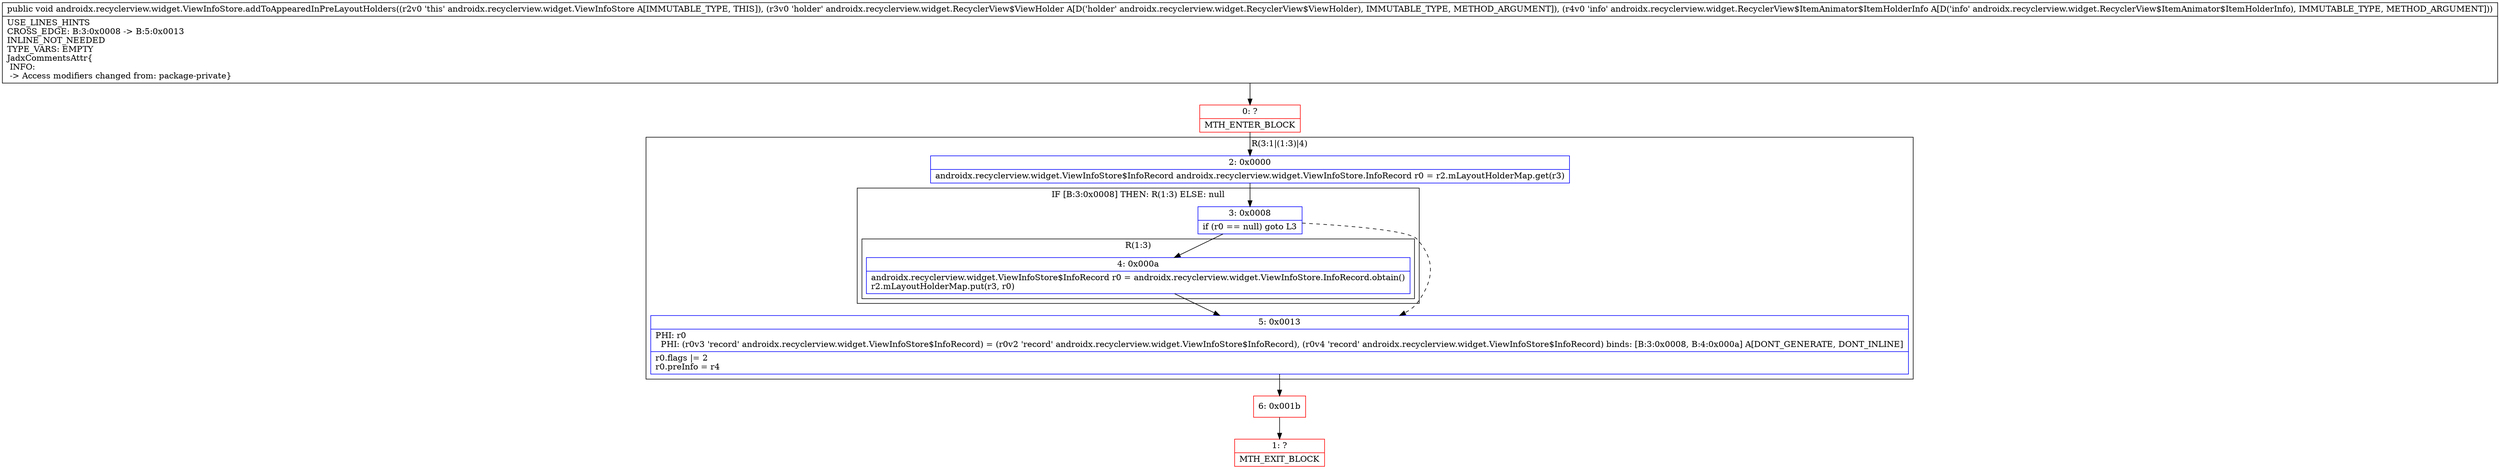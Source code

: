 digraph "CFG forandroidx.recyclerview.widget.ViewInfoStore.addToAppearedInPreLayoutHolders(Landroidx\/recyclerview\/widget\/RecyclerView$ViewHolder;Landroidx\/recyclerview\/widget\/RecyclerView$ItemAnimator$ItemHolderInfo;)V" {
subgraph cluster_Region_1949798682 {
label = "R(3:1|(1:3)|4)";
node [shape=record,color=blue];
Node_2 [shape=record,label="{2\:\ 0x0000|androidx.recyclerview.widget.ViewInfoStore$InfoRecord androidx.recyclerview.widget.ViewInfoStore.InfoRecord r0 = r2.mLayoutHolderMap.get(r3)\l}"];
subgraph cluster_IfRegion_1082449953 {
label = "IF [B:3:0x0008] THEN: R(1:3) ELSE: null";
node [shape=record,color=blue];
Node_3 [shape=record,label="{3\:\ 0x0008|if (r0 == null) goto L3\l}"];
subgraph cluster_Region_878815467 {
label = "R(1:3)";
node [shape=record,color=blue];
Node_4 [shape=record,label="{4\:\ 0x000a|androidx.recyclerview.widget.ViewInfoStore$InfoRecord r0 = androidx.recyclerview.widget.ViewInfoStore.InfoRecord.obtain()\lr2.mLayoutHolderMap.put(r3, r0)\l}"];
}
}
Node_5 [shape=record,label="{5\:\ 0x0013|PHI: r0 \l  PHI: (r0v3 'record' androidx.recyclerview.widget.ViewInfoStore$InfoRecord) = (r0v2 'record' androidx.recyclerview.widget.ViewInfoStore$InfoRecord), (r0v4 'record' androidx.recyclerview.widget.ViewInfoStore$InfoRecord) binds: [B:3:0x0008, B:4:0x000a] A[DONT_GENERATE, DONT_INLINE]\l|r0.flags \|= 2\lr0.preInfo = r4\l}"];
}
Node_0 [shape=record,color=red,label="{0\:\ ?|MTH_ENTER_BLOCK\l}"];
Node_6 [shape=record,color=red,label="{6\:\ 0x001b}"];
Node_1 [shape=record,color=red,label="{1\:\ ?|MTH_EXIT_BLOCK\l}"];
MethodNode[shape=record,label="{public void androidx.recyclerview.widget.ViewInfoStore.addToAppearedInPreLayoutHolders((r2v0 'this' androidx.recyclerview.widget.ViewInfoStore A[IMMUTABLE_TYPE, THIS]), (r3v0 'holder' androidx.recyclerview.widget.RecyclerView$ViewHolder A[D('holder' androidx.recyclerview.widget.RecyclerView$ViewHolder), IMMUTABLE_TYPE, METHOD_ARGUMENT]), (r4v0 'info' androidx.recyclerview.widget.RecyclerView$ItemAnimator$ItemHolderInfo A[D('info' androidx.recyclerview.widget.RecyclerView$ItemAnimator$ItemHolderInfo), IMMUTABLE_TYPE, METHOD_ARGUMENT]))  | USE_LINES_HINTS\lCROSS_EDGE: B:3:0x0008 \-\> B:5:0x0013\lINLINE_NOT_NEEDED\lTYPE_VARS: EMPTY\lJadxCommentsAttr\{\l INFO: \l \-\> Access modifiers changed from: package\-private\}\l}"];
MethodNode -> Node_0;Node_2 -> Node_3;
Node_3 -> Node_4;
Node_3 -> Node_5[style=dashed];
Node_4 -> Node_5;
Node_5 -> Node_6;
Node_0 -> Node_2;
Node_6 -> Node_1;
}

